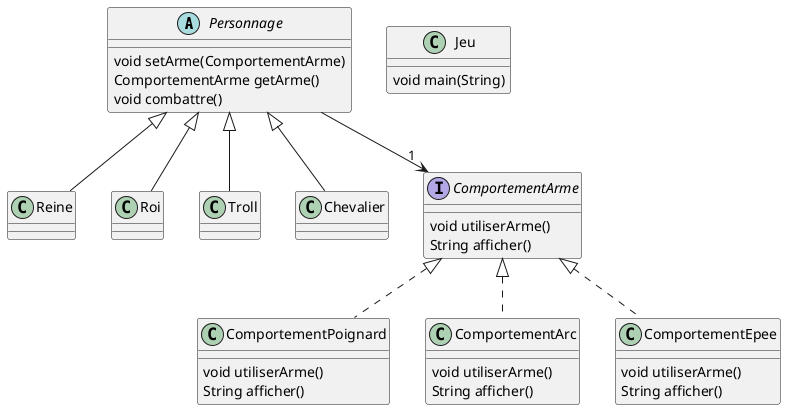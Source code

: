 @startuml

' definitions
' -----------

' package "JeuAventure"
abstract Personnage
class Reine
class Roi
class Troll
class Chevalier
interface ComportementArme
class ComportementPoignard
class ComportementArc
class ComportementEpee
class Jeu
' end package

' content
' -------

' Reine:
Personnage <|-- Reine

' ComportementPoignard:
ComportementArme <|.. ComportementPoignard
ComportementPoignard : void utiliserArme()
ComportementPoignard : String afficher()

' ComportementEpee:
ComportementArme <|.. ComportementEpee
ComportementEpee : void utiliserArme()
ComportementEpee : String afficher()

' Chevalier:
Personnage <|-- Chevalier

' Personnage:
Personnage --> "1" ComportementArme
Personnage : void setArme(ComportementArme)
Personnage : ComportementArme getArme()
Personnage : void combattre()

' Troll:
Personnage <|-- Troll

' Jeu:
Jeu : void main(String)

' Roi:
Personnage <|-- Roi

' ComportementArc:
ComportementArme <|.. ComportementArc
ComportementArc : void utiliserArme()
ComportementArc : String afficher()

' ComportementArme:
ComportementArme : void utiliserArme()
ComportementArme : String afficher()

@enduml

